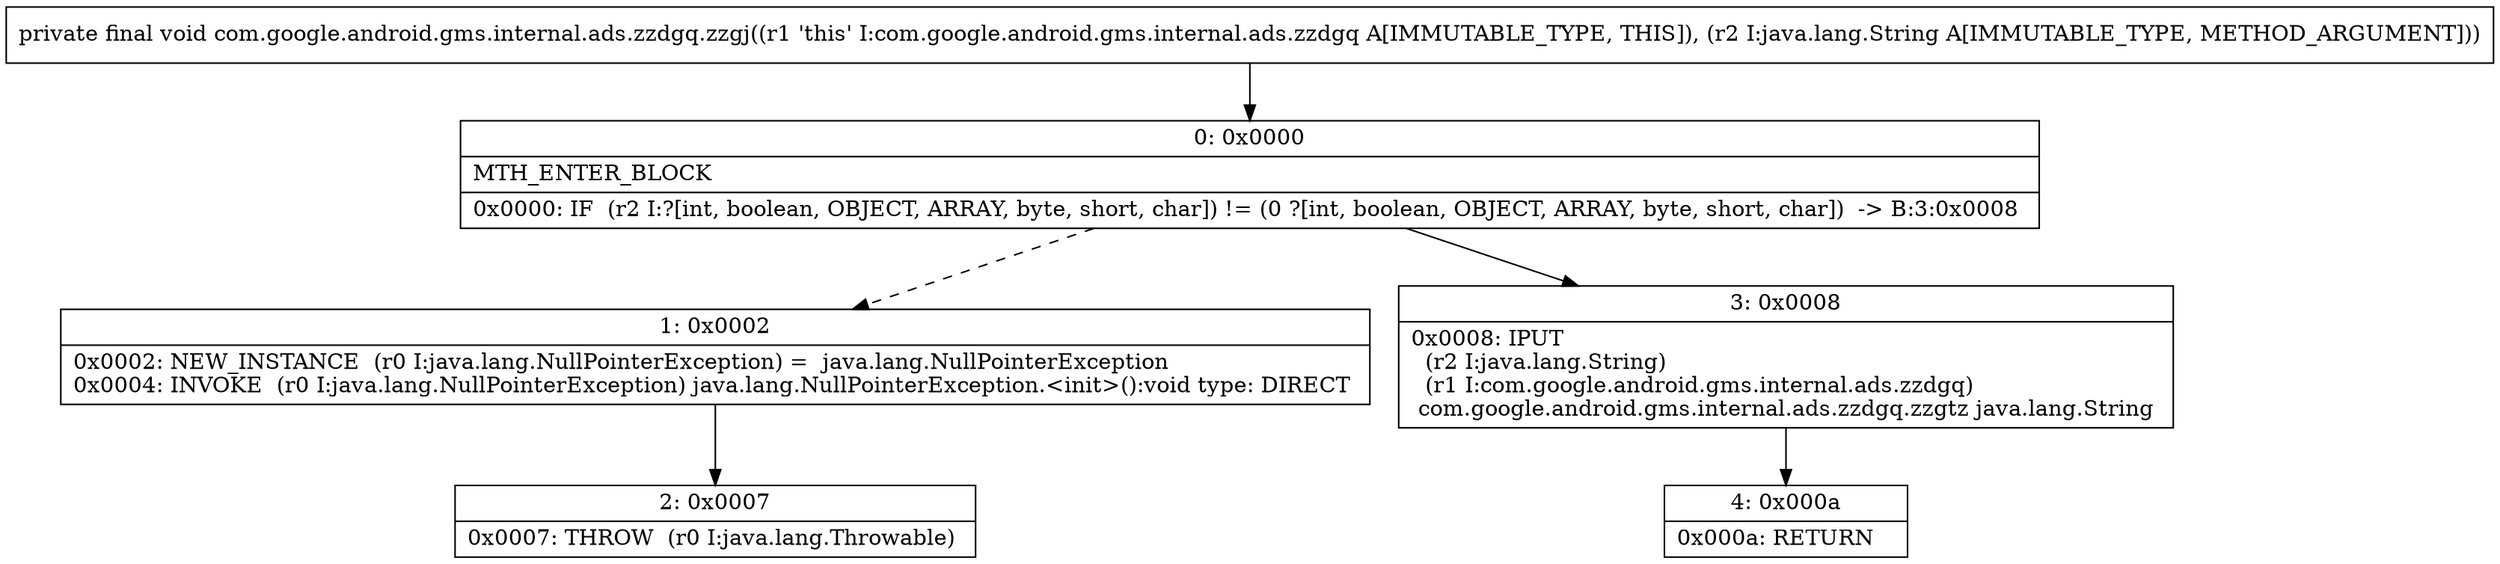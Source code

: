 digraph "CFG forcom.google.android.gms.internal.ads.zzdgq.zzgj(Ljava\/lang\/String;)V" {
Node_0 [shape=record,label="{0\:\ 0x0000|MTH_ENTER_BLOCK\l|0x0000: IF  (r2 I:?[int, boolean, OBJECT, ARRAY, byte, short, char]) != (0 ?[int, boolean, OBJECT, ARRAY, byte, short, char])  \-\> B:3:0x0008 \l}"];
Node_1 [shape=record,label="{1\:\ 0x0002|0x0002: NEW_INSTANCE  (r0 I:java.lang.NullPointerException) =  java.lang.NullPointerException \l0x0004: INVOKE  (r0 I:java.lang.NullPointerException) java.lang.NullPointerException.\<init\>():void type: DIRECT \l}"];
Node_2 [shape=record,label="{2\:\ 0x0007|0x0007: THROW  (r0 I:java.lang.Throwable) \l}"];
Node_3 [shape=record,label="{3\:\ 0x0008|0x0008: IPUT  \l  (r2 I:java.lang.String)\l  (r1 I:com.google.android.gms.internal.ads.zzdgq)\l com.google.android.gms.internal.ads.zzdgq.zzgtz java.lang.String \l}"];
Node_4 [shape=record,label="{4\:\ 0x000a|0x000a: RETURN   \l}"];
MethodNode[shape=record,label="{private final void com.google.android.gms.internal.ads.zzdgq.zzgj((r1 'this' I:com.google.android.gms.internal.ads.zzdgq A[IMMUTABLE_TYPE, THIS]), (r2 I:java.lang.String A[IMMUTABLE_TYPE, METHOD_ARGUMENT])) }"];
MethodNode -> Node_0;
Node_0 -> Node_1[style=dashed];
Node_0 -> Node_3;
Node_1 -> Node_2;
Node_3 -> Node_4;
}


